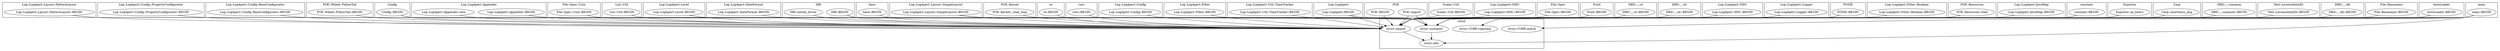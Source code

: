 digraph {
graph [overlap=false]
subgraph cluster_Log_Log4perl_Layout_PatternLayout {
	label="Log::Log4perl::Layout::PatternLayout";
	"Log::Log4perl::Layout::PatternLayout::BEGIN";
}
subgraph cluster_Log_Log4perl_Config_PropertyConfigurator {
	label="Log::Log4perl::Config::PropertyConfigurator";
	"Log::Log4perl::Config::PropertyConfigurator::BEGIN";
}
subgraph cluster_Log_Log4perl_Config_BaseConfigurator {
	label="Log::Log4perl::Config::BaseConfigurator";
	"Log::Log4perl::Config::BaseConfigurator::BEGIN";
}
subgraph cluster_POE_Wheel_FollowTail {
	label="POE::Wheel::FollowTail";
	"POE::Wheel::FollowTail::BEGIN";
}
subgraph cluster_Config {
	label="Config";
	"Config::BEGIN";
}
subgraph cluster_Log_Log4perl_Appender {
	label="Log::Log4perl::Appender";
	"Log::Log4perl::Appender::new";
	"Log::Log4perl::Appender::BEGIN";
}
subgraph cluster_File_Spec_Unix {
	label="File::Spec::Unix";
	"File::Spec::Unix::BEGIN";
}
subgraph cluster_List_Util {
	label="List::Util";
	"List::Util::BEGIN";
}
subgraph cluster_Log_Log4perl_Level {
	label="Log::Log4perl::Level";
	"Log::Log4perl::Level::BEGIN";
}
subgraph cluster_Log_Log4perl_DateFormat {
	label="Log::Log4perl::DateFormat";
	"Log::Log4perl::DateFormat::BEGIN";
}
subgraph cluster_DBI {
	label="DBI";
	"DBI::install_driver";
	"DBI::BEGIN";
}
subgraph cluster_base {
	label="base";
	"base::BEGIN";
}
subgraph cluster_Log_Log4perl_Layout_SimpleLayout {
	label="Log::Log4perl::Layout::SimpleLayout";
	"Log::Log4perl::Layout::SimpleLayout::BEGIN";
}
subgraph cluster_POE_Kernel {
	label="POE::Kernel";
	"POE::Kernel::_load_loop";
}
subgraph cluster_re {
	label="re";
	"re::BEGIN";
}
subgraph cluster_vars {
	label="vars";
	"vars::BEGIN";
}
subgraph cluster_Log_Log4perl_Config {
	label="Log::Log4perl::Config";
	"Log::Log4perl::Config::BEGIN";
}
subgraph cluster_main {
	label="main";
	"main::BEGIN";
}
subgraph cluster_Log_Log4perl_Filter {
	label="Log::Log4perl::Filter";
	"Log::Log4perl::Filter::BEGIN";
}
subgraph cluster_strict {
	label="strict";
	"strict::import";
	"strict::CORE:regcomp";
	"strict::unimport";
	"strict::bits";
	"strict::CORE:match";
}
subgraph cluster_Log_Log4perl_Util_TimeTracker {
	label="Log::Log4perl::Util::TimeTracker";
	"Log::Log4perl::Util::TimeTracker::BEGIN";
}
subgraph cluster_Log_Log4perl {
	label="Log::Log4perl";
	"Log::Log4perl::BEGIN";
}
subgraph cluster_POE {
	label="POE";
	"POE::BEGIN";
	"POE::import";
}
subgraph cluster_Scalar_Util {
	label="Scalar::Util";
	"Scalar::Util::BEGIN";
}
subgraph cluster_Log_Log4perl_MDC {
	label="Log::Log4perl::MDC";
	"Log::Log4perl::MDC::BEGIN";
}
subgraph cluster_File_Spec {
	label="File::Spec";
	"File::Spec::BEGIN";
}
subgraph cluster_Fcntl {
	label="Fcntl";
	"Fcntl::BEGIN";
}
subgraph cluster_DBD___st {
	label="DBD::_::st";
	"DBD::_::st::BEGIN";
}
subgraph cluster_DBD___dr {
	label="DBD::_::dr";
	"DBD::_::dr::BEGIN";
}
subgraph cluster_Log_Log4perl_NDC {
	label="Log::Log4perl::NDC";
	"Log::Log4perl::NDC::BEGIN";
}
subgraph cluster_Log_Log4perl_Logger {
	label="Log::Log4perl::Logger";
	"Log::Log4perl::Logger::BEGIN";
}
subgraph cluster_POSIX {
	label="POSIX";
	"POSIX::BEGIN";
}
subgraph cluster_Log_Log4perl_Filter_Boolean {
	label="Log::Log4perl::Filter::Boolean";
	"Log::Log4perl::Filter::Boolean::BEGIN";
}
subgraph cluster_POE_Resources {
	label="POE::Resources";
	"POE::Resources::load";
}
subgraph cluster_Log_Log4perl_JavaMap {
	label="Log::Log4perl::JavaMap";
	"Log::Log4perl::JavaMap::BEGIN";
}
subgraph cluster_constant {
	label="constant";
	"constant::BEGIN";
}
subgraph cluster_Exporter {
	label="Exporter";
	"Exporter::as_heavy";
}
subgraph cluster_Carp {
	label="Carp";
	"Carp::shortmess_jmp";
}
subgraph cluster_DBD___common {
	label="DBD::_::common";
	"DBD::_::common::BEGIN";
}
subgraph cluster_Text_LevenshteinXS {
	label="Text::LevenshteinXS";
	"Text::LevenshteinXS::BEGIN";
}
subgraph cluster_DBD___db {
	label="DBD::_::db";
	"DBD::_::db::BEGIN";
}
subgraph cluster_File_Basename {
	label="File::Basename";
	"File::Basename::BEGIN";
}
subgraph cluster_AutoLoader {
	label="AutoLoader";
	"AutoLoader::BEGIN";
}
"main::BEGIN" -> "strict::CORE:match";
"main::BEGIN" -> "strict::bits";
"strict::unimport" -> "strict::bits";
"strict::import" -> "strict::bits";
"File::Spec::Unix::BEGIN" -> "strict::unimport";
"constant::BEGIN" -> "strict::unimport";
"Log::Log4perl::Layout::SimpleLayout::BEGIN" -> "strict::unimport";
"Log::Log4perl::Layout::PatternLayout::BEGIN" -> "strict::unimport";
"Log::Log4perl::Appender::BEGIN" -> "strict::unimport";
"POSIX::BEGIN" -> "strict::unimport";
"DBI::BEGIN" -> "strict::unimport";
"Exporter::as_heavy" -> "strict::unimport";
"AutoLoader::BEGIN" -> "strict::unimport";
"Fcntl::BEGIN" -> "strict::unimport";
"Carp::shortmess_jmp" -> "strict::unimport";
"Log::Log4perl::Logger::BEGIN" -> "strict::unimport";
"Log::Log4perl::Level::BEGIN" -> "strict::unimport";
"Config::BEGIN" -> "strict::unimport";
"POE::import" -> "strict::unimport";
"Log::Log4perl::BEGIN" -> "strict::unimport";
"POE::Resources::load" -> "strict::unimport";
"main::BEGIN" -> "strict::CORE:regcomp";
"DBD::_::dr::BEGIN" -> "strict::import";
"File::Spec::BEGIN" -> "strict::import";
"vars::BEGIN" -> "strict::import";
"Log::Log4perl::DateFormat::BEGIN" -> "strict::import";
"constant::BEGIN" -> "strict::import";
"Log::Log4perl::Layout::SimpleLayout::BEGIN" -> "strict::import";
"Log::Log4perl::Appender::BEGIN" -> "strict::import";
"DBI::BEGIN" -> "strict::import";
"Exporter::as_heavy" -> "strict::import";
"Log::Log4perl::Level::BEGIN" -> "strict::import";
"Log::Log4perl::NDC::BEGIN" -> "strict::import";
"Log::Log4perl::BEGIN" -> "strict::import";
"base::BEGIN" -> "strict::import";
"Log::Log4perl::JavaMap::BEGIN" -> "strict::import";
"DBI::install_driver" -> "strict::import";
"POE::Wheel::FollowTail::BEGIN" -> "strict::import";
"main::BEGIN" -> "strict::import";
"Log::Log4perl::Filter::BEGIN" -> "strict::import";
"Log::Log4perl::Config::PropertyConfigurator::BEGIN" -> "strict::import";
"List::Util::BEGIN" -> "strict::import";
"Log::Log4perl::Config::BEGIN" -> "strict::import";
"File::Spec::Unix::BEGIN" -> "strict::import";
"Log::Log4perl::MDC::BEGIN" -> "strict::import";
"DBD::_::db::BEGIN" -> "strict::import";
"POE::Kernel::_load_loop" -> "strict::import";
"DBD::_::common::BEGIN" -> "strict::import";
"Scalar::Util::BEGIN" -> "strict::import";
"Log::Log4perl::Layout::PatternLayout::BEGIN" -> "strict::import";
"Log::Log4perl::Util::TimeTracker::BEGIN" -> "strict::import";
"POSIX::BEGIN" -> "strict::import";
"AutoLoader::BEGIN" -> "strict::import";
"re::BEGIN" -> "strict::import";
"Log::Log4perl::Filter::Boolean::BEGIN" -> "strict::import";
"Fcntl::BEGIN" -> "strict::import";
"POE::BEGIN" -> "strict::import";
"Config::BEGIN" -> "strict::import";
"Log::Log4perl::Logger::BEGIN" -> "strict::import";
"DBD::_::st::BEGIN" -> "strict::import";
"POE::import" -> "strict::import";
"Log::Log4perl::Appender::new" -> "strict::import";
"Log::Log4perl::Config::BaseConfigurator::BEGIN" -> "strict::import";
"POE::Resources::load" -> "strict::import";
"Text::LevenshteinXS::BEGIN" -> "strict::import";
"File::Basename::BEGIN" -> "strict::import";
}
